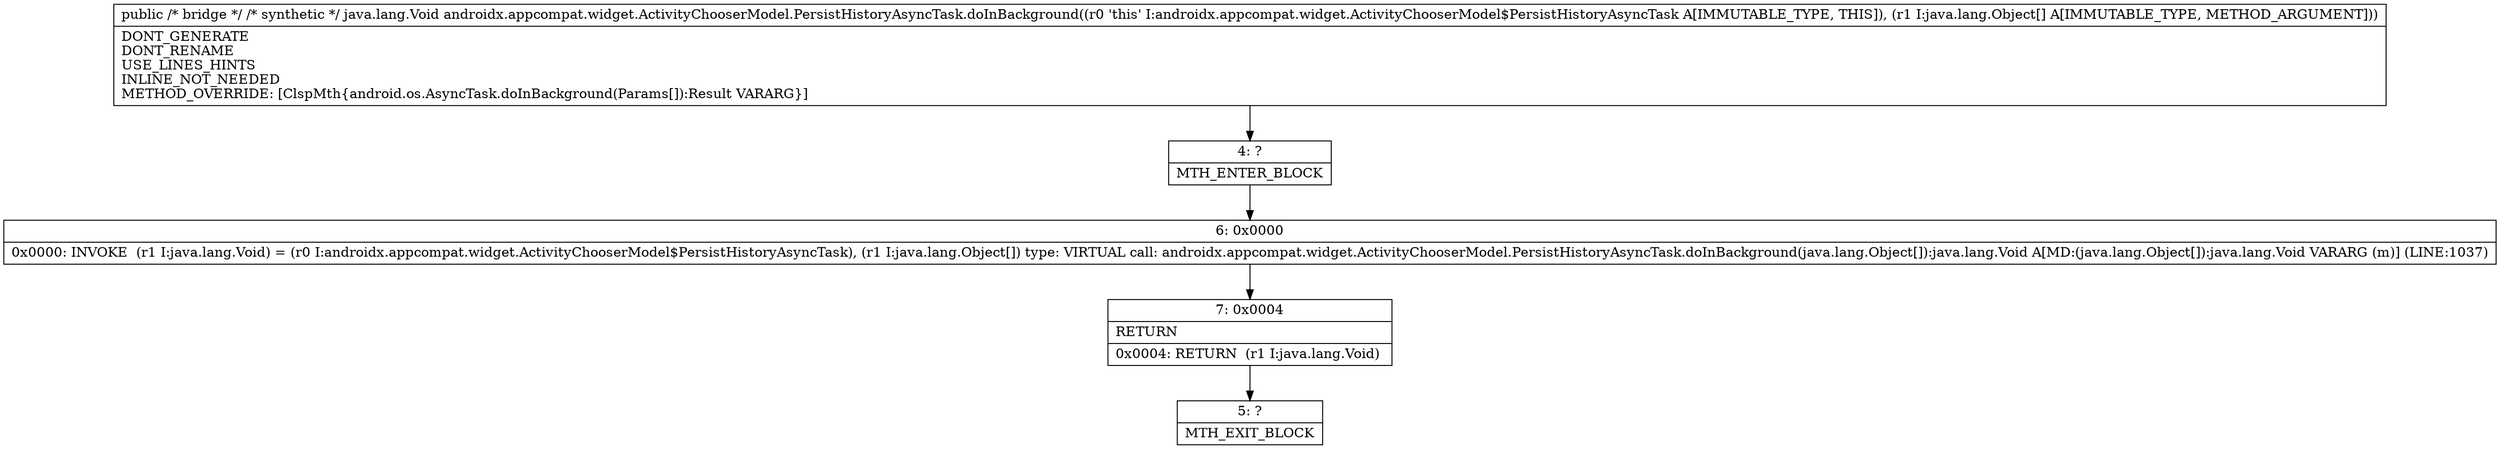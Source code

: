 digraph "CFG forandroidx.appcompat.widget.ActivityChooserModel.PersistHistoryAsyncTask.doInBackground([Ljava\/lang\/Object;)Ljava\/lang\/Object;" {
Node_4 [shape=record,label="{4\:\ ?|MTH_ENTER_BLOCK\l}"];
Node_6 [shape=record,label="{6\:\ 0x0000|0x0000: INVOKE  (r1 I:java.lang.Void) = (r0 I:androidx.appcompat.widget.ActivityChooserModel$PersistHistoryAsyncTask), (r1 I:java.lang.Object[]) type: VIRTUAL call: androidx.appcompat.widget.ActivityChooserModel.PersistHistoryAsyncTask.doInBackground(java.lang.Object[]):java.lang.Void A[MD:(java.lang.Object[]):java.lang.Void VARARG (m)] (LINE:1037)\l}"];
Node_7 [shape=record,label="{7\:\ 0x0004|RETURN\l|0x0004: RETURN  (r1 I:java.lang.Void) \l}"];
Node_5 [shape=record,label="{5\:\ ?|MTH_EXIT_BLOCK\l}"];
MethodNode[shape=record,label="{public \/* bridge *\/ \/* synthetic *\/ java.lang.Void androidx.appcompat.widget.ActivityChooserModel.PersistHistoryAsyncTask.doInBackground((r0 'this' I:androidx.appcompat.widget.ActivityChooserModel$PersistHistoryAsyncTask A[IMMUTABLE_TYPE, THIS]), (r1 I:java.lang.Object[] A[IMMUTABLE_TYPE, METHOD_ARGUMENT]))  | DONT_GENERATE\lDONT_RENAME\lUSE_LINES_HINTS\lINLINE_NOT_NEEDED\lMETHOD_OVERRIDE: [ClspMth\{android.os.AsyncTask.doInBackground(Params[]):Result VARARG\}]\l}"];
MethodNode -> Node_4;Node_4 -> Node_6;
Node_6 -> Node_7;
Node_7 -> Node_5;
}

